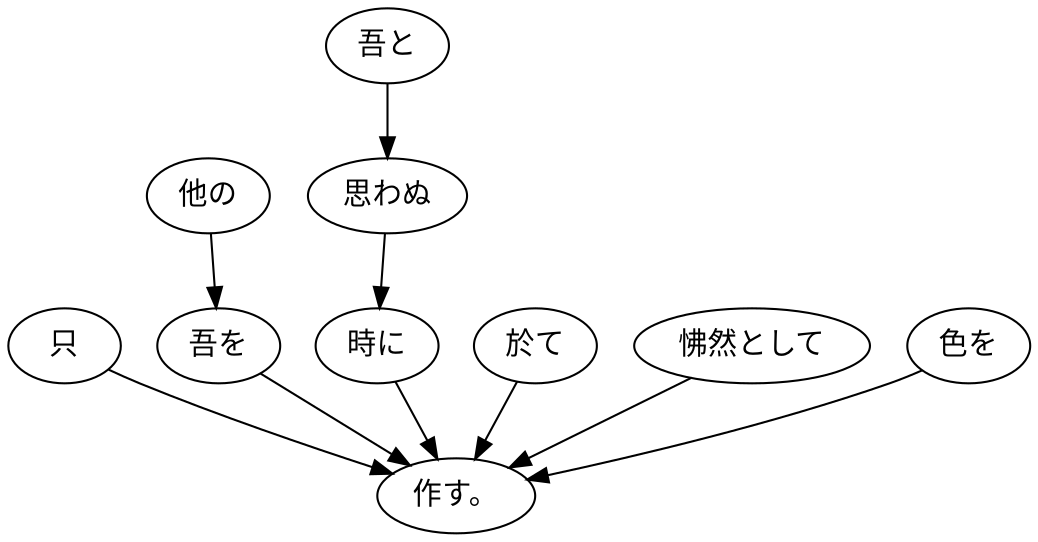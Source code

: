 digraph graph5807 {
	node0 [label="只"];
	node1 [label="他の"];
	node2 [label="吾を"];
	node3 [label="吾と"];
	node4 [label="思わぬ"];
	node5 [label="時に"];
	node6 [label="於て"];
	node7 [label="怫然として"];
	node8 [label="色を"];
	node9 [label="作す。"];
	node0 -> node9;
	node1 -> node2;
	node2 -> node9;
	node3 -> node4;
	node4 -> node5;
	node5 -> node9;
	node6 -> node9;
	node7 -> node9;
	node8 -> node9;
}

